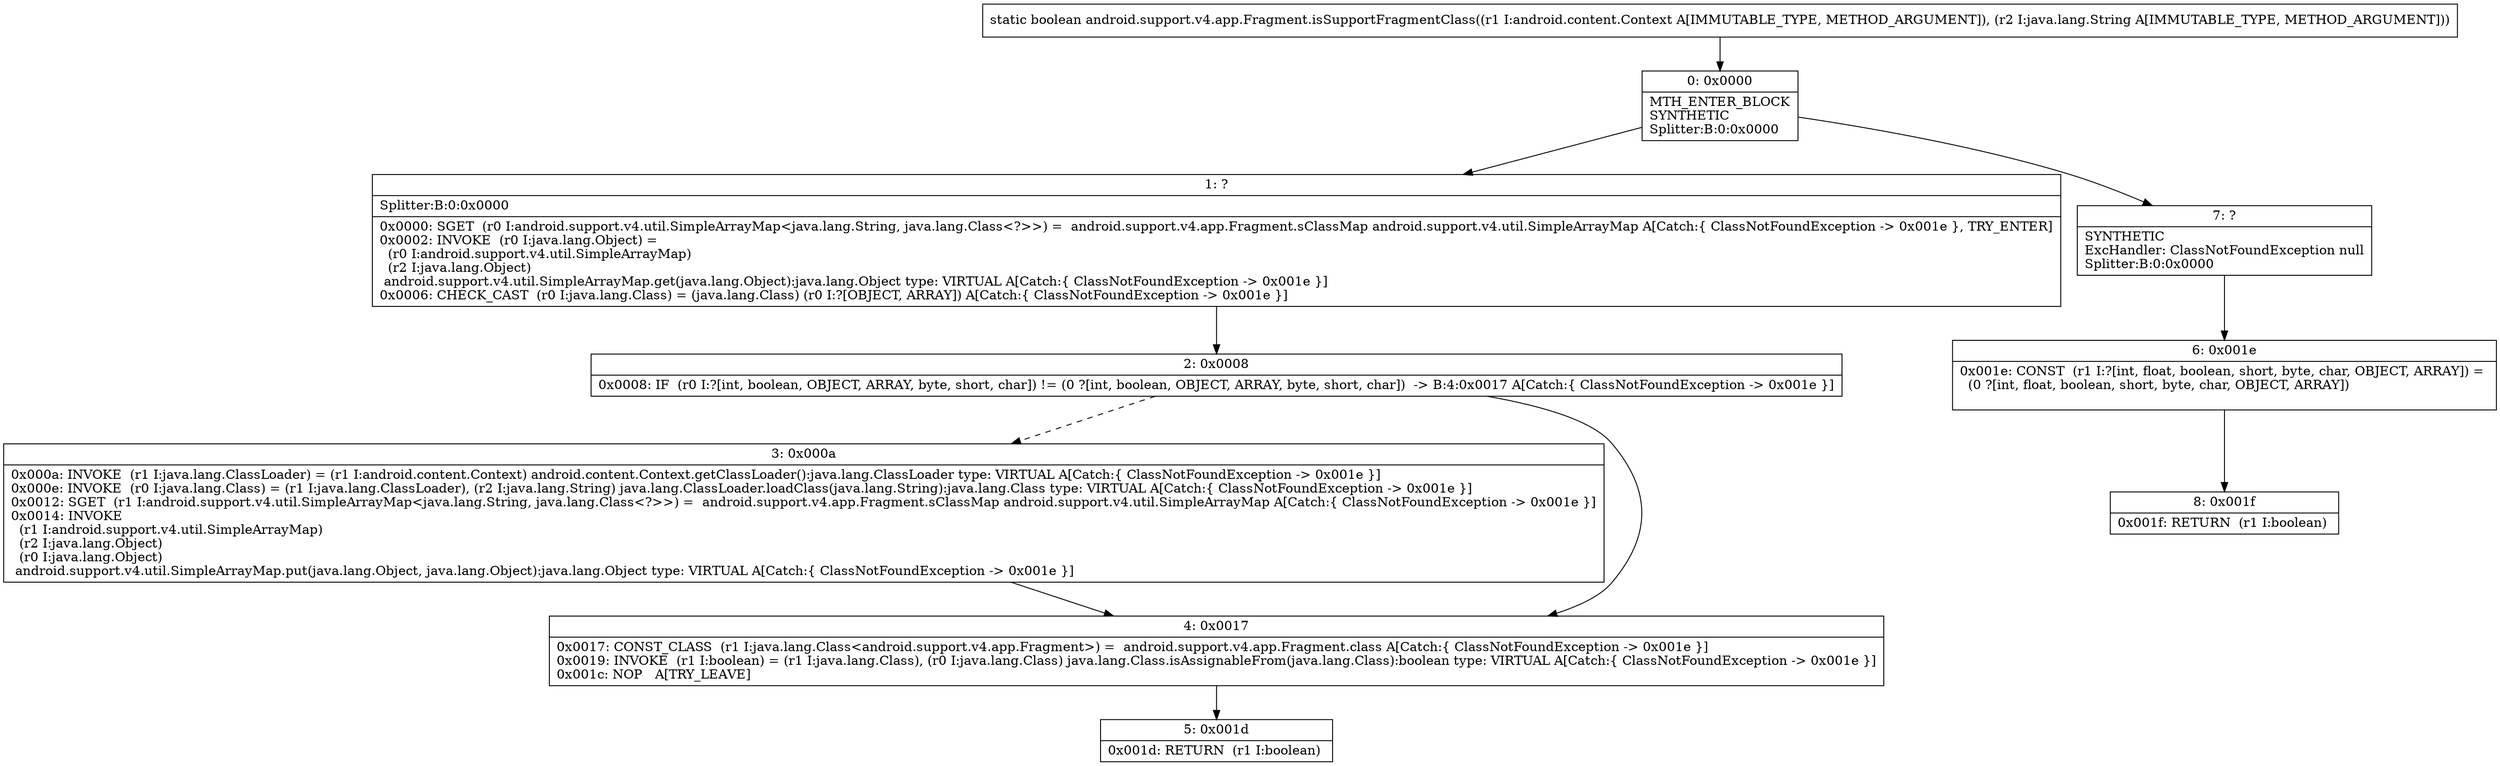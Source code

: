 digraph "CFG forandroid.support.v4.app.Fragment.isSupportFragmentClass(Landroid\/content\/Context;Ljava\/lang\/String;)Z" {
Node_0 [shape=record,label="{0\:\ 0x0000|MTH_ENTER_BLOCK\lSYNTHETIC\lSplitter:B:0:0x0000\l}"];
Node_1 [shape=record,label="{1\:\ ?|Splitter:B:0:0x0000\l|0x0000: SGET  (r0 I:android.support.v4.util.SimpleArrayMap\<java.lang.String, java.lang.Class\<?\>\>) =  android.support.v4.app.Fragment.sClassMap android.support.v4.util.SimpleArrayMap A[Catch:\{ ClassNotFoundException \-\> 0x001e \}, TRY_ENTER]\l0x0002: INVOKE  (r0 I:java.lang.Object) = \l  (r0 I:android.support.v4.util.SimpleArrayMap)\l  (r2 I:java.lang.Object)\l android.support.v4.util.SimpleArrayMap.get(java.lang.Object):java.lang.Object type: VIRTUAL A[Catch:\{ ClassNotFoundException \-\> 0x001e \}]\l0x0006: CHECK_CAST  (r0 I:java.lang.Class) = (java.lang.Class) (r0 I:?[OBJECT, ARRAY]) A[Catch:\{ ClassNotFoundException \-\> 0x001e \}]\l}"];
Node_2 [shape=record,label="{2\:\ 0x0008|0x0008: IF  (r0 I:?[int, boolean, OBJECT, ARRAY, byte, short, char]) != (0 ?[int, boolean, OBJECT, ARRAY, byte, short, char])  \-\> B:4:0x0017 A[Catch:\{ ClassNotFoundException \-\> 0x001e \}]\l}"];
Node_3 [shape=record,label="{3\:\ 0x000a|0x000a: INVOKE  (r1 I:java.lang.ClassLoader) = (r1 I:android.content.Context) android.content.Context.getClassLoader():java.lang.ClassLoader type: VIRTUAL A[Catch:\{ ClassNotFoundException \-\> 0x001e \}]\l0x000e: INVOKE  (r0 I:java.lang.Class) = (r1 I:java.lang.ClassLoader), (r2 I:java.lang.String) java.lang.ClassLoader.loadClass(java.lang.String):java.lang.Class type: VIRTUAL A[Catch:\{ ClassNotFoundException \-\> 0x001e \}]\l0x0012: SGET  (r1 I:android.support.v4.util.SimpleArrayMap\<java.lang.String, java.lang.Class\<?\>\>) =  android.support.v4.app.Fragment.sClassMap android.support.v4.util.SimpleArrayMap A[Catch:\{ ClassNotFoundException \-\> 0x001e \}]\l0x0014: INVOKE  \l  (r1 I:android.support.v4.util.SimpleArrayMap)\l  (r2 I:java.lang.Object)\l  (r0 I:java.lang.Object)\l android.support.v4.util.SimpleArrayMap.put(java.lang.Object, java.lang.Object):java.lang.Object type: VIRTUAL A[Catch:\{ ClassNotFoundException \-\> 0x001e \}]\l}"];
Node_4 [shape=record,label="{4\:\ 0x0017|0x0017: CONST_CLASS  (r1 I:java.lang.Class\<android.support.v4.app.Fragment\>) =  android.support.v4.app.Fragment.class A[Catch:\{ ClassNotFoundException \-\> 0x001e \}]\l0x0019: INVOKE  (r1 I:boolean) = (r1 I:java.lang.Class), (r0 I:java.lang.Class) java.lang.Class.isAssignableFrom(java.lang.Class):boolean type: VIRTUAL A[Catch:\{ ClassNotFoundException \-\> 0x001e \}]\l0x001c: NOP   A[TRY_LEAVE]\l}"];
Node_5 [shape=record,label="{5\:\ 0x001d|0x001d: RETURN  (r1 I:boolean) \l}"];
Node_6 [shape=record,label="{6\:\ 0x001e|0x001e: CONST  (r1 I:?[int, float, boolean, short, byte, char, OBJECT, ARRAY]) = \l  (0 ?[int, float, boolean, short, byte, char, OBJECT, ARRAY])\l \l}"];
Node_7 [shape=record,label="{7\:\ ?|SYNTHETIC\lExcHandler: ClassNotFoundException null\lSplitter:B:0:0x0000\l}"];
Node_8 [shape=record,label="{8\:\ 0x001f|0x001f: RETURN  (r1 I:boolean) \l}"];
MethodNode[shape=record,label="{static boolean android.support.v4.app.Fragment.isSupportFragmentClass((r1 I:android.content.Context A[IMMUTABLE_TYPE, METHOD_ARGUMENT]), (r2 I:java.lang.String A[IMMUTABLE_TYPE, METHOD_ARGUMENT])) }"];
MethodNode -> Node_0;
Node_0 -> Node_1;
Node_0 -> Node_7;
Node_1 -> Node_2;
Node_2 -> Node_3[style=dashed];
Node_2 -> Node_4;
Node_3 -> Node_4;
Node_4 -> Node_5;
Node_6 -> Node_8;
Node_7 -> Node_6;
}


